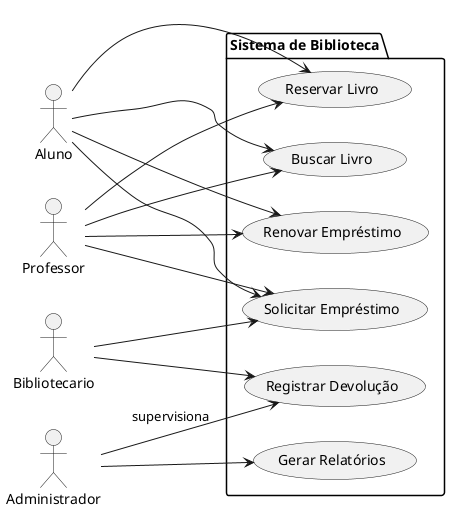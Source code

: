 @startuml Biblioteca-UseCases
left to right direction
actor Aluno
actor Professor
actor Bibliotecario as BIB
actor Administrador as ADM

package "Sistema de Biblioteca" {
  usecase "Buscar Livro" as UC_Busca
  usecase "Reservar Livro" as UC_Reserva
  usecase "Renovar Empréstimo" as UC_Renova
  usecase "Solicitar Empréstimo" as UC_Solicita
  usecase "Registrar Devolução" as UC_Devolucao
  usecase "Gerar Relatórios" as UC_Relatorio
}

Aluno --> UC_Busca
Aluno --> UC_Reserva
Aluno --> UC_Renova
Aluno --> UC_Solicita

Professor --> UC_Busca
Professor --> UC_Reserva
Professor --> UC_Renova
Professor --> UC_Solicita

BIB --> UC_Devolucao
BIB --> UC_Solicita

ADM --> UC_Relatorio
ADM --> UC_Devolucao : supervisiona
@enduml